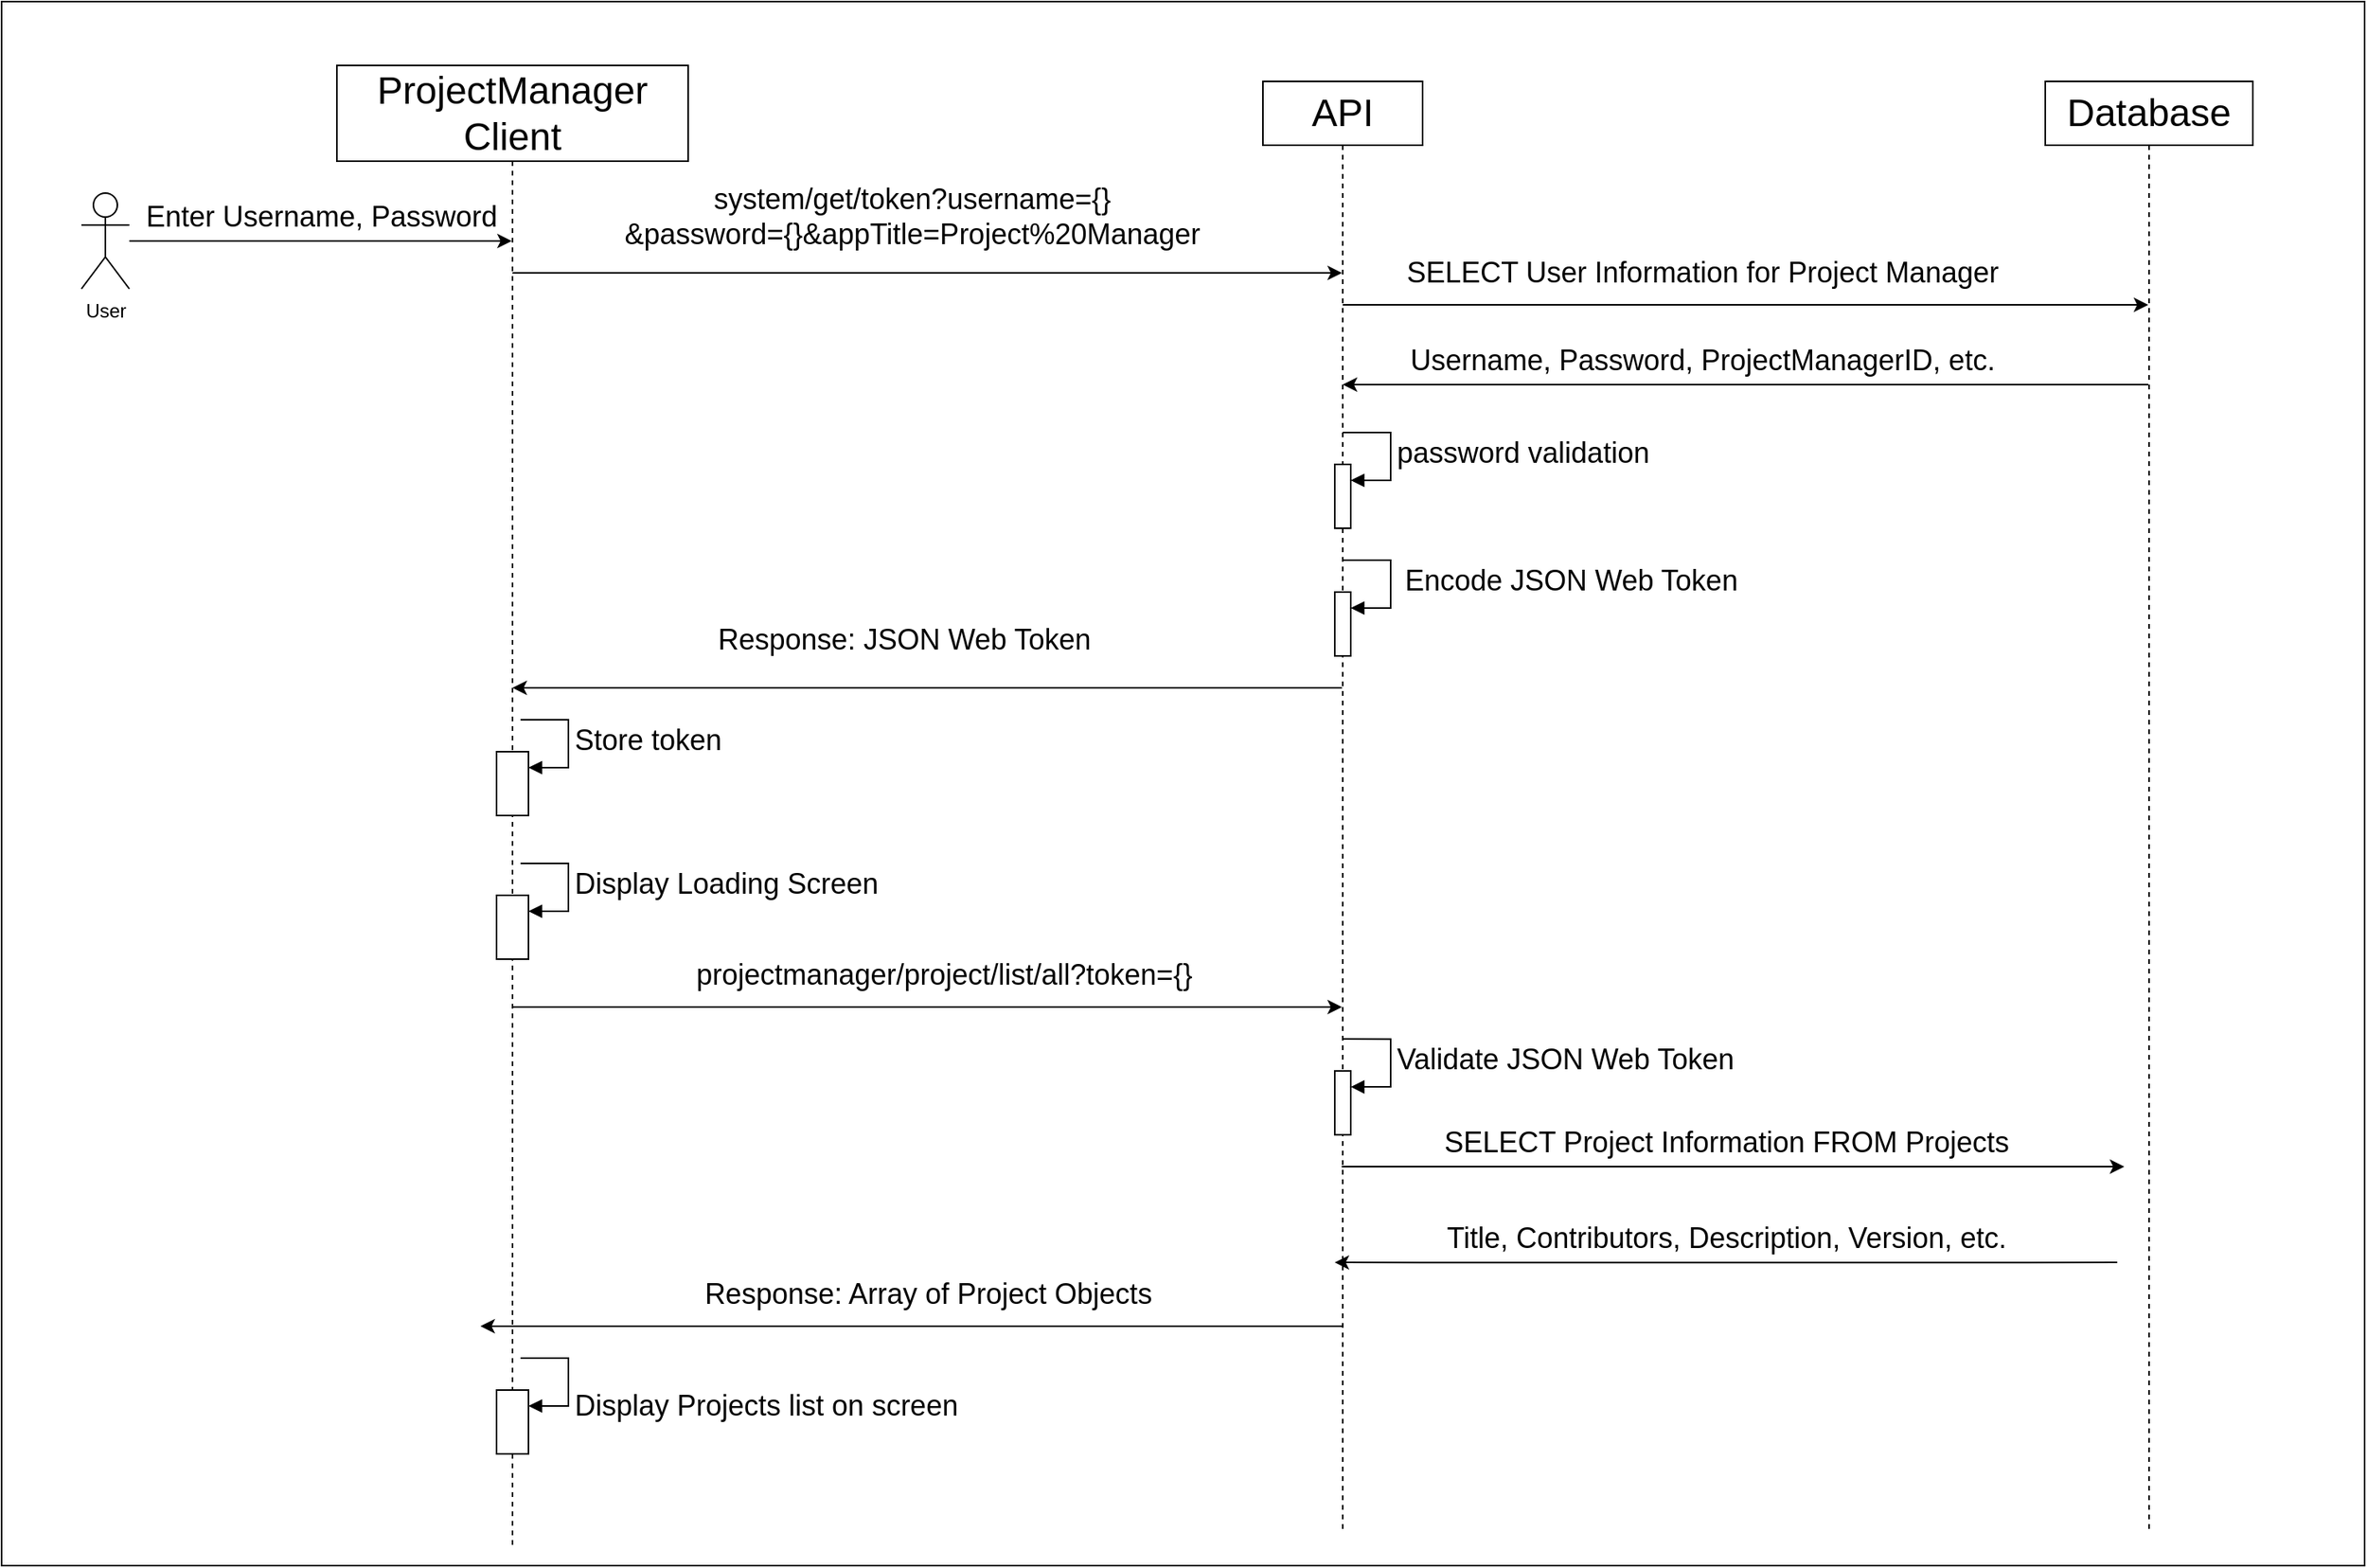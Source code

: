 <mxfile version="28.2.5">
  <diagram name="Page-1" id="TvVtk2tpGsBgTtQOddMI">
    <mxGraphModel dx="3364" dy="2424" grid="1" gridSize="10" guides="1" tooltips="1" connect="1" arrows="1" fold="1" page="1" pageScale="1" pageWidth="850" pageHeight="1100" math="0" shadow="0">
      <root>
        <mxCell id="0" />
        <mxCell id="1" parent="0" />
        <mxCell id="2Zo_ddsYwR0-GzYB_dKL-1" value="" style="rounded=0;whiteSpace=wrap;html=1;" vertex="1" parent="1">
          <mxGeometry x="-30" y="-40" width="1480" height="980" as="geometry" />
        </mxCell>
        <mxCell id="N3F-zToKsxhzx-nrHr97-5" style="edgeStyle=orthogonalEdgeStyle;rounded=0;orthogonalLoop=1;jettySize=auto;html=1;" parent="1" source="N3F-zToKsxhzx-nrHr97-1" target="N3F-zToKsxhzx-nrHr97-2" edge="1">
          <mxGeometry relative="1" as="geometry">
            <Array as="points">
              <mxPoint x="150" y="110" />
              <mxPoint x="150" y="110" />
            </Array>
          </mxGeometry>
        </mxCell>
        <mxCell id="N3F-zToKsxhzx-nrHr97-1" value="User" style="shape=umlActor;verticalLabelPosition=bottom;verticalAlign=top;html=1;" parent="1" vertex="1">
          <mxGeometry x="20" y="80" width="30" height="60" as="geometry" />
        </mxCell>
        <mxCell id="N3F-zToKsxhzx-nrHr97-8" style="edgeStyle=orthogonalEdgeStyle;rounded=0;orthogonalLoop=1;jettySize=auto;html=1;curved=0;" parent="1" source="N3F-zToKsxhzx-nrHr97-2" target="N3F-zToKsxhzx-nrHr97-7" edge="1">
          <mxGeometry relative="1" as="geometry">
            <Array as="points">
              <mxPoint x="440" y="130" />
              <mxPoint x="440" y="130" />
            </Array>
          </mxGeometry>
        </mxCell>
        <mxCell id="N3F-zToKsxhzx-nrHr97-28" style="edgeStyle=orthogonalEdgeStyle;rounded=0;orthogonalLoop=1;jettySize=auto;html=1;curved=0;" parent="1" source="N3F-zToKsxhzx-nrHr97-2" target="N3F-zToKsxhzx-nrHr97-7" edge="1">
          <mxGeometry relative="1" as="geometry">
            <Array as="points">
              <mxPoint x="540" y="590" />
              <mxPoint x="540" y="590" />
            </Array>
          </mxGeometry>
        </mxCell>
        <mxCell id="N3F-zToKsxhzx-nrHr97-2" value="&lt;font style=&quot;font-size: 24px;&quot;&gt;ProjectManager Client&lt;/font&gt;" style="shape=umlLifeline;perimeter=lifelinePerimeter;whiteSpace=wrap;html=1;container=1;dropTarget=0;collapsible=0;recursiveResize=0;outlineConnect=0;portConstraint=eastwest;newEdgeStyle={&quot;curved&quot;:0,&quot;rounded&quot;:0};size=60;" parent="1" vertex="1">
          <mxGeometry x="180" width="220" height="930" as="geometry" />
        </mxCell>
        <mxCell id="N3F-zToKsxhzx-nrHr97-22" value="" style="html=1;points=[[0,0,0,0,5],[0,1,0,0,-5],[1,0,0,0,5],[1,1,0,0,-5]];perimeter=orthogonalPerimeter;outlineConnect=0;targetShapes=umlLifeline;portConstraint=eastwest;newEdgeStyle={&quot;curved&quot;:0,&quot;rounded&quot;:0};" parent="N3F-zToKsxhzx-nrHr97-2" vertex="1">
          <mxGeometry x="100" y="430" width="20" height="40" as="geometry" />
        </mxCell>
        <mxCell id="N3F-zToKsxhzx-nrHr97-23" value="&lt;font style=&quot;font-size: 18px;&quot;&gt;Store token&lt;/font&gt;" style="html=1;align=left;spacingLeft=2;endArrow=block;rounded=0;edgeStyle=orthogonalEdgeStyle;curved=0;rounded=0;" parent="N3F-zToKsxhzx-nrHr97-2" target="N3F-zToKsxhzx-nrHr97-22" edge="1">
          <mxGeometry x="0.012" relative="1" as="geometry">
            <mxPoint x="115" y="410" as="sourcePoint" />
            <Array as="points">
              <mxPoint x="145" y="440" />
            </Array>
            <mxPoint as="offset" />
          </mxGeometry>
        </mxCell>
        <mxCell id="N3F-zToKsxhzx-nrHr97-26" value="" style="html=1;points=[[0,0,0,0,5],[0,1,0,0,-5],[1,0,0,0,5],[1,1,0,0,-5]];perimeter=orthogonalPerimeter;outlineConnect=0;targetShapes=umlLifeline;portConstraint=eastwest;newEdgeStyle={&quot;curved&quot;:0,&quot;rounded&quot;:0};" parent="N3F-zToKsxhzx-nrHr97-2" vertex="1">
          <mxGeometry x="100" y="520" width="20" height="40" as="geometry" />
        </mxCell>
        <mxCell id="N3F-zToKsxhzx-nrHr97-27" value="&lt;font style=&quot;font-size: 18px;&quot;&gt;Display Loading Screen&lt;/font&gt;" style="html=1;align=left;spacingLeft=2;endArrow=block;rounded=0;edgeStyle=orthogonalEdgeStyle;curved=0;rounded=0;" parent="N3F-zToKsxhzx-nrHr97-2" target="N3F-zToKsxhzx-nrHr97-26" edge="1">
          <mxGeometry x="0.012" relative="1" as="geometry">
            <mxPoint x="115" y="500" as="sourcePoint" />
            <Array as="points">
              <mxPoint x="145" y="530" />
            </Array>
            <mxPoint as="offset" />
          </mxGeometry>
        </mxCell>
        <mxCell id="N3F-zToKsxhzx-nrHr97-37" value="" style="html=1;points=[[0,0,0,0,5],[0,1,0,0,-5],[1,0,0,0,5],[1,1,0,0,-5]];perimeter=orthogonalPerimeter;outlineConnect=0;targetShapes=umlLifeline;portConstraint=eastwest;newEdgeStyle={&quot;curved&quot;:0,&quot;rounded&quot;:0};" parent="N3F-zToKsxhzx-nrHr97-2" vertex="1">
          <mxGeometry x="100" y="830" width="20" height="40" as="geometry" />
        </mxCell>
        <mxCell id="N3F-zToKsxhzx-nrHr97-38" value="&lt;font style=&quot;font-size: 18px;&quot;&gt;Display Projects list on screen&lt;/font&gt;" style="html=1;align=left;spacingLeft=2;endArrow=block;rounded=0;edgeStyle=orthogonalEdgeStyle;curved=0;rounded=0;" parent="N3F-zToKsxhzx-nrHr97-2" target="N3F-zToKsxhzx-nrHr97-37" edge="1">
          <mxGeometry x="0.412" relative="1" as="geometry">
            <mxPoint x="115" y="810" as="sourcePoint" />
            <Array as="points">
              <mxPoint x="145" y="840" />
            </Array>
            <mxPoint as="offset" />
          </mxGeometry>
        </mxCell>
        <mxCell id="N3F-zToKsxhzx-nrHr97-6" value="&lt;font style=&quot;font-size: 18px;&quot;&gt;Enter Username, Password&lt;/font&gt;" style="text;html=1;align=center;verticalAlign=middle;resizable=0;points=[];autosize=1;strokeColor=none;fillColor=none;" parent="1" vertex="1">
          <mxGeometry x="50" y="75" width="240" height="40" as="geometry" />
        </mxCell>
        <mxCell id="N3F-zToKsxhzx-nrHr97-11" style="edgeStyle=orthogonalEdgeStyle;rounded=0;orthogonalLoop=1;jettySize=auto;html=1;curved=0;" parent="1" source="N3F-zToKsxhzx-nrHr97-7" target="N3F-zToKsxhzx-nrHr97-10" edge="1">
          <mxGeometry relative="1" as="geometry">
            <Array as="points">
              <mxPoint x="1000" y="150" />
              <mxPoint x="1000" y="150" />
            </Array>
          </mxGeometry>
        </mxCell>
        <mxCell id="N3F-zToKsxhzx-nrHr97-20" style="edgeStyle=orthogonalEdgeStyle;rounded=0;orthogonalLoop=1;jettySize=auto;html=1;curved=0;" parent="1" source="N3F-zToKsxhzx-nrHr97-7" target="N3F-zToKsxhzx-nrHr97-2" edge="1">
          <mxGeometry relative="1" as="geometry">
            <Array as="points">
              <mxPoint x="540" y="390" />
              <mxPoint x="540" y="390" />
            </Array>
          </mxGeometry>
        </mxCell>
        <mxCell id="N3F-zToKsxhzx-nrHr97-30" style="edgeStyle=orthogonalEdgeStyle;rounded=0;orthogonalLoop=1;jettySize=auto;html=1;curved=0;" parent="1" edge="1">
          <mxGeometry relative="1" as="geometry">
            <mxPoint x="809.324" y="690.001" as="sourcePoint" />
            <mxPoint x="1299.5" y="690.001" as="targetPoint" />
            <Array as="points">
              <mxPoint x="1000" y="690.06" />
              <mxPoint x="1000" y="690.06" />
            </Array>
          </mxGeometry>
        </mxCell>
        <mxCell id="N3F-zToKsxhzx-nrHr97-35" style="edgeStyle=orthogonalEdgeStyle;rounded=0;orthogonalLoop=1;jettySize=auto;html=1;curved=0;" parent="1" edge="1">
          <mxGeometry relative="1" as="geometry">
            <mxPoint x="810.09" y="790.001" as="sourcePoint" />
            <mxPoint x="269.914" y="790.001" as="targetPoint" />
            <Array as="points">
              <mxPoint x="540.59" y="790.06" />
              <mxPoint x="540.59" y="790.06" />
            </Array>
          </mxGeometry>
        </mxCell>
        <mxCell id="N3F-zToKsxhzx-nrHr97-7" value="&lt;font style=&quot;font-size: 24px;&quot;&gt;API&lt;/font&gt;" style="shape=umlLifeline;perimeter=lifelinePerimeter;whiteSpace=wrap;html=1;container=1;dropTarget=0;collapsible=0;recursiveResize=0;outlineConnect=0;portConstraint=eastwest;newEdgeStyle={&quot;curved&quot;:0,&quot;rounded&quot;:0};" parent="1" vertex="1">
          <mxGeometry x="760" y="10" width="100" height="910" as="geometry" />
        </mxCell>
        <mxCell id="N3F-zToKsxhzx-nrHr97-15" value="" style="html=1;points=[[0,0,0,0,5],[0,1,0,0,-5],[1,0,0,0,5],[1,1,0,0,-5]];perimeter=orthogonalPerimeter;outlineConnect=0;targetShapes=umlLifeline;portConstraint=eastwest;newEdgeStyle={&quot;curved&quot;:0,&quot;rounded&quot;:0};" parent="N3F-zToKsxhzx-nrHr97-7" vertex="1">
          <mxGeometry x="45" y="240" width="10" height="40" as="geometry" />
        </mxCell>
        <mxCell id="N3F-zToKsxhzx-nrHr97-16" value="&lt;font style=&quot;font-size: 18px;&quot;&gt;password validation&lt;/font&gt;" style="html=1;align=left;spacingLeft=2;endArrow=block;rounded=0;edgeStyle=orthogonalEdgeStyle;curved=0;rounded=0;" parent="N3F-zToKsxhzx-nrHr97-7" target="N3F-zToKsxhzx-nrHr97-15" edge="1">
          <mxGeometry relative="1" as="geometry">
            <mxPoint x="50" y="220" as="sourcePoint" />
            <Array as="points">
              <mxPoint x="80" y="250" />
            </Array>
          </mxGeometry>
        </mxCell>
        <mxCell id="N3F-zToKsxhzx-nrHr97-18" value="" style="html=1;points=[[0,0,0,0,5],[0,1,0,0,-5],[1,0,0,0,5],[1,1,0,0,-5]];perimeter=orthogonalPerimeter;outlineConnect=0;targetShapes=umlLifeline;portConstraint=eastwest;newEdgeStyle={&quot;curved&quot;:0,&quot;rounded&quot;:0};" parent="N3F-zToKsxhzx-nrHr97-7" vertex="1">
          <mxGeometry x="45" y="320" width="10" height="40" as="geometry" />
        </mxCell>
        <mxCell id="N3F-zToKsxhzx-nrHr97-19" value="&lt;font style=&quot;font-size: 18px;&quot;&gt;&amp;nbsp;Encode JSON Web Token&lt;/font&gt;" style="html=1;align=left;spacingLeft=2;endArrow=block;rounded=0;edgeStyle=orthogonalEdgeStyle;curved=0;rounded=0;" parent="N3F-zToKsxhzx-nrHr97-7" target="N3F-zToKsxhzx-nrHr97-18" edge="1">
          <mxGeometry relative="1" as="geometry">
            <mxPoint x="50" y="300" as="sourcePoint" />
            <Array as="points">
              <mxPoint x="80" y="330" />
            </Array>
          </mxGeometry>
        </mxCell>
        <mxCell id="N3F-zToKsxhzx-nrHr97-39" value="" style="html=1;points=[[0,0,0,0,5],[0,1,0,0,-5],[1,0,0,0,5],[1,1,0,0,-5]];perimeter=orthogonalPerimeter;outlineConnect=0;targetShapes=umlLifeline;portConstraint=eastwest;newEdgeStyle={&quot;curved&quot;:0,&quot;rounded&quot;:0};" parent="N3F-zToKsxhzx-nrHr97-7" vertex="1">
          <mxGeometry x="45" y="620.06" width="10" height="40" as="geometry" />
        </mxCell>
        <mxCell id="N3F-zToKsxhzx-nrHr97-40" value="&lt;font style=&quot;font-size: 18px;&quot;&gt;Validate JSON Web Token&lt;/font&gt;" style="html=1;align=left;spacingLeft=2;endArrow=block;rounded=0;edgeStyle=orthogonalEdgeStyle;curved=0;rounded=0;" parent="N3F-zToKsxhzx-nrHr97-7" target="N3F-zToKsxhzx-nrHr97-39" edge="1">
          <mxGeometry relative="1" as="geometry">
            <mxPoint x="50" y="600.06" as="sourcePoint" />
            <Array as="points">
              <mxPoint x="80" y="630.06" />
            </Array>
          </mxGeometry>
        </mxCell>
        <mxCell id="N3F-zToKsxhzx-nrHr97-9" value="&lt;font style=&quot;font-size: 18px;&quot;&gt;system/get/token?username={}&lt;/font&gt;&lt;div&gt;&lt;font style=&quot;font-size: 18px;&quot;&gt;&amp;amp;password={}&amp;amp;appTitle=Project%20Manager&lt;/font&gt;&lt;/div&gt;" style="text;html=1;align=center;verticalAlign=middle;resizable=0;points=[];autosize=1;strokeColor=none;fillColor=none;" parent="1" vertex="1">
          <mxGeometry x="350" y="65" width="380" height="60" as="geometry" />
        </mxCell>
        <mxCell id="N3F-zToKsxhzx-nrHr97-13" style="edgeStyle=orthogonalEdgeStyle;rounded=0;orthogonalLoop=1;jettySize=auto;html=1;curved=0;" parent="1" source="N3F-zToKsxhzx-nrHr97-10" target="N3F-zToKsxhzx-nrHr97-7" edge="1">
          <mxGeometry relative="1" as="geometry">
            <Array as="points">
              <mxPoint x="990" y="200" />
              <mxPoint x="990" y="200" />
            </Array>
          </mxGeometry>
        </mxCell>
        <mxCell id="N3F-zToKsxhzx-nrHr97-33" style="edgeStyle=orthogonalEdgeStyle;rounded=0;orthogonalLoop=1;jettySize=auto;html=1;curved=0;" parent="1" edge="1">
          <mxGeometry relative="1" as="geometry">
            <mxPoint x="1295.09" y="750.061" as="sourcePoint" />
            <mxPoint x="804.914" y="750.061" as="targetPoint" />
            <Array as="points">
              <mxPoint x="1035.59" y="750.12" />
              <mxPoint x="1035.59" y="750.12" />
            </Array>
          </mxGeometry>
        </mxCell>
        <mxCell id="N3F-zToKsxhzx-nrHr97-10" value="&lt;font style=&quot;font-size: 24px;&quot;&gt;Database&lt;/font&gt;" style="shape=umlLifeline;perimeter=lifelinePerimeter;whiteSpace=wrap;html=1;container=1;dropTarget=0;collapsible=0;recursiveResize=0;outlineConnect=0;portConstraint=eastwest;newEdgeStyle={&quot;curved&quot;:0,&quot;rounded&quot;:0};" parent="1" vertex="1">
          <mxGeometry x="1250" y="10" width="130" height="910" as="geometry" />
        </mxCell>
        <mxCell id="N3F-zToKsxhzx-nrHr97-12" value="&lt;font style=&quot;font-size: 18px;&quot;&gt;SELECT User Information for Project Manager&lt;/font&gt;" style="text;html=1;align=center;verticalAlign=middle;resizable=0;points=[];autosize=1;strokeColor=none;fillColor=none;" parent="1" vertex="1">
          <mxGeometry x="840" y="110" width="390" height="40" as="geometry" />
        </mxCell>
        <mxCell id="N3F-zToKsxhzx-nrHr97-14" value="&lt;font style=&quot;font-size: 18px;&quot;&gt;Username, Password, ProjectManagerID, etc.&lt;/font&gt;" style="text;html=1;align=center;verticalAlign=middle;resizable=0;points=[];autosize=1;strokeColor=none;fillColor=none;" parent="1" vertex="1">
          <mxGeometry x="840" y="165" width="390" height="40" as="geometry" />
        </mxCell>
        <mxCell id="N3F-zToKsxhzx-nrHr97-21" value="&lt;font style=&quot;font-size: 18px;&quot;&gt;Response: JSON Web Token&lt;/font&gt;" style="text;html=1;align=center;verticalAlign=middle;resizable=0;points=[];autosize=1;strokeColor=none;fillColor=none;" parent="1" vertex="1">
          <mxGeometry x="405" y="340" width="260" height="40" as="geometry" />
        </mxCell>
        <mxCell id="N3F-zToKsxhzx-nrHr97-29" value="&lt;font style=&quot;font-size: 18px;&quot;&gt;projectmanager/project/list/all?token={}&lt;/font&gt;" style="text;html=1;align=center;verticalAlign=middle;resizable=0;points=[];autosize=1;strokeColor=none;fillColor=none;" parent="1" vertex="1">
          <mxGeometry x="395" y="550" width="330" height="40" as="geometry" />
        </mxCell>
        <mxCell id="N3F-zToKsxhzx-nrHr97-31" value="&lt;font style=&quot;font-size: 18px;&quot;&gt;SELECT Project Information FROM Projects&lt;/font&gt;" style="text;html=1;align=center;verticalAlign=middle;resizable=0;points=[];autosize=1;strokeColor=none;fillColor=none;" parent="1" vertex="1">
          <mxGeometry x="860" y="655" width="380" height="40" as="geometry" />
        </mxCell>
        <mxCell id="N3F-zToKsxhzx-nrHr97-34" value="&lt;font style=&quot;font-size: 18px;&quot;&gt;Title, Contributors, Description, Version, etc.&lt;/font&gt;" style="text;html=1;align=center;verticalAlign=middle;resizable=0;points=[];autosize=1;strokeColor=none;fillColor=none;" parent="1" vertex="1">
          <mxGeometry x="865" y="715" width="370" height="40" as="geometry" />
        </mxCell>
        <mxCell id="N3F-zToKsxhzx-nrHr97-36" value="&lt;font style=&quot;font-size: 18px;&quot;&gt;Response: Array of Project Objects&lt;/font&gt;" style="text;html=1;align=center;verticalAlign=middle;resizable=0;points=[];autosize=1;strokeColor=none;fillColor=none;" parent="1" vertex="1">
          <mxGeometry x="400" y="750" width="300" height="40" as="geometry" />
        </mxCell>
      </root>
    </mxGraphModel>
  </diagram>
</mxfile>

